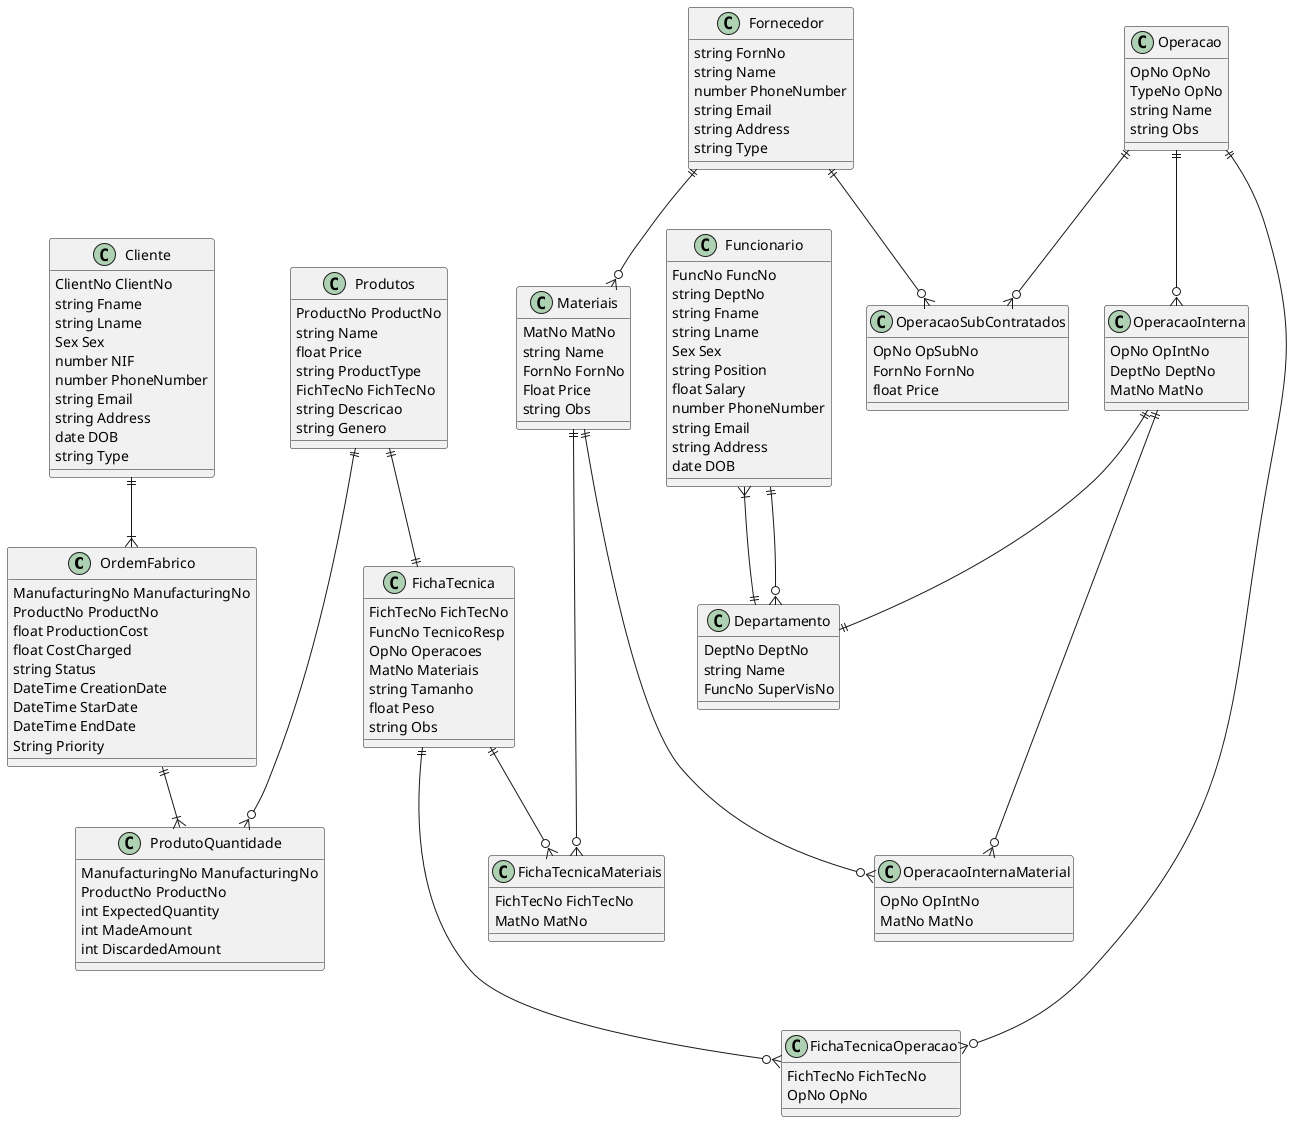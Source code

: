 @startuml tableBD
/'
Um produto ele pode ser utilizado numa operação
O professor ele deixa não usar esta forma
'/

/'
Meter tabela de fornecedor 
ligado aos Materias e 
OperacaoSubContratada
'/

/'
Agregações:
Funcionario com Departamento
Departamento com OperaçãoInterna
FichaTecnica com Operacao

Composições:
Produto com Ordem de fabrico
Cliente com Ordem de fabrico
Produto com Ficha Tecnica
OperacaoSubContratada com Operacao
OperacaoInterna com Operacao
'/

/'
Define os produtos a fabricar,
Quantidades necessárias
Prazos de conclusão
'/
class OrdemFabrico {
    ManufacturingNo ManufacturingNo
    ProductNo ProductNo
    float ProductionCost
    float CostCharged
    string Status 
    DateTime CreationDate
    DateTime StarDate
    DateTime EndDate
    String Priority
}   

class Produtos {
    ProductNo ProductNo
    string Name 
    float Price 
    string ProductType
    FichTecNo FichTecNo
    string Descricao
    string Genero
}

class ProdutoQuantidade {
    ManufacturingNo ManufacturingNo
    ProductNo ProductNo
    int ExpectedQuantity
    int MadeAmount
    int DiscardedAmount
}

/'
Conjunto de operações necessarias para a produção
de um produto
'/
class FichaTecnica {
    FichTecNo FichTecNo
    FuncNo TecnicoResp 
    OpNo Operacoes 
    MatNo Materiais 
    string Tamanho 
    float Peso 
    string Obs
}

class FichaTecnicaOperacao {
    FichTecNo FichTecNo
    OpNo OpNo
}

class FichaTecnicaMateriais {
    FichTecNo FichTecNo
    MatNo MatNo 
}

/'
Materias utilizados nas operacoes;
'/
class Materiais {
    MatNo MatNo 
    string Name 
    FornNo FornNo 
    Float Price 
    string Obs  
}

/'
Parceiro externo que pode desenvolver uma operação
Ver se apenas um subContratado pode fazer uma e so uma operação
'/
class Operacao {
    OpNo OpNo 
    TypeNo OpNo 
    string Name 
    string Obs
}

class OperacaoSubContratados {
    OpNo OpSubNo
    FornNo FornNo 
    float Price
}

/'Operacoes feitas pelo propria empresa'/
class OperacaoInterna {
    OpNo OpIntNo
    DeptNo DeptNo 
    MatNo MatNo 
}

class OperacaoInternaMaterial {
    OpNo OpIntNo
    MatNo MatNo 
}

/'Extras se quissermos complicar'/

/'Setor da fabrica responsável por uma determinada
operacao'/
class Departamento {
    DeptNo DeptNo 
    string Name 
    FuncNo SuperVisNo
}

/'
Funcionario da fabrica, que faz parte de um setor
'/
class Funcionario {
    FuncNo FuncNo
    string DeptNo 
    string Fname 
    string Lname 
    Sex Sex
    string Position
    float Salary
    number PhoneNumber 
    string Email 
    string Address
    date DOB
}

class Cliente {
    ClientNo ClientNo
    string Fname
    string Lname
    Sex Sex
    number NIF 
    number PhoneNumber 
    string Email
    string Address 
    date DOB 
    string Type 
}

class Fornecedor {
    string FornNo 
    string Name 
    number PhoneNumber
    string Email 
    string Address
    string Type 
}

/'
Relacionamento dos Funcionarios
'/
Funcionario }|--|| Departamento
Funcionario ||--o{ Departamento 

/'
Relacionamento do Fornecedor
'/
Fornecedor ||--o{ Materiais
Fornecedor ||--o{ OperacaoSubContratados

/'
Relacionamento Operacao
'/
Operacao ||--o{ OperacaoInterna
Operacao ||--o{ OperacaoSubContratados
Operacao ||--o{ FichaTecnicaOperacao

/'
Relacionamento das Operacoes Interna
'/
OperacaoInterna ||--|| Departamento
OperacaoInterna ||---o{ OperacaoInternaMaterial

/'
Relacionamento Materiais
'/
Materiais ||---o{ OperacaoInternaMaterial
Materiais ||---o{ FichaTecnicaMateriais

/'
Relacionamento da Ficha Tecnica
'/
FichaTecnica ||---o{ FichaTecnicaOperacao
FichaTecnica ||--o{ FichaTecnicaMateriais

/'
Relacionamentos do Produto
'/
Produtos ||--|| FichaTecnica
Produtos ||---o{ ProdutoQuantidade

/'
Relacionamento Ordem Fabrico
'/
OrdemFabrico ||--|{ ProdutoQuantidade
Cliente ||--|{ OrdemFabrico

@enduml